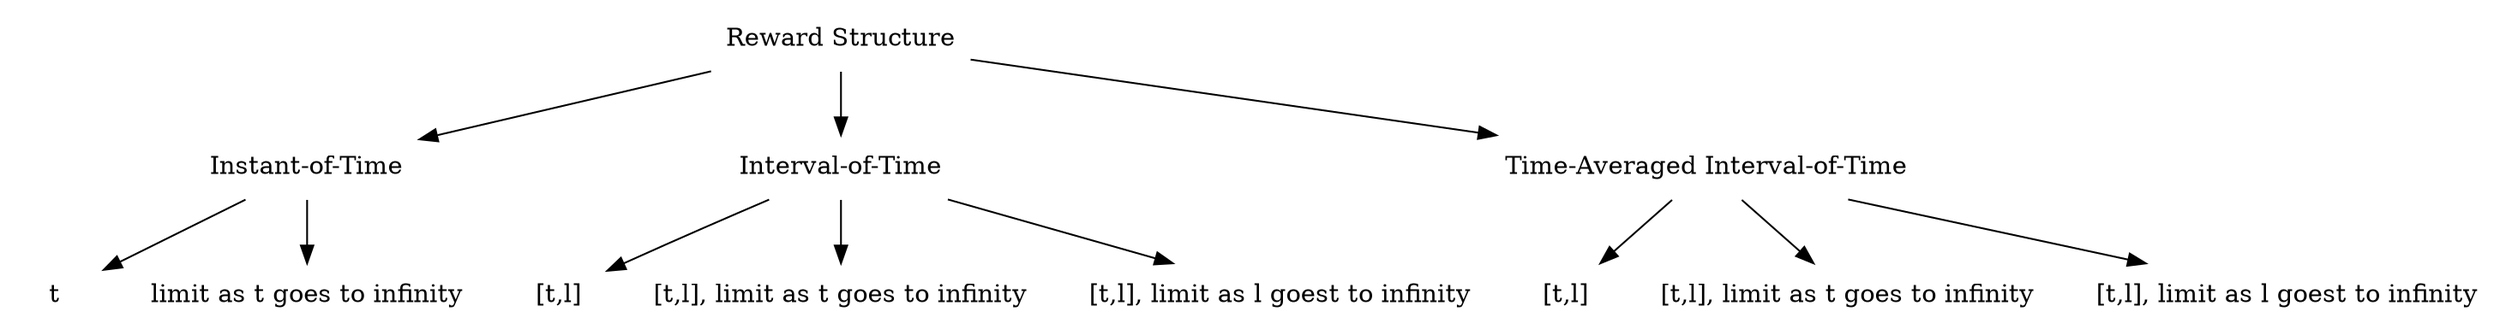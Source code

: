 digraph rewards {
	node [shape=plaintext];
	"Reward Structure" -> "Instant-of-Time";
	"Reward Structure" -> "Interval-of-Time";
	"Reward Structure" -> "Time-Averaged Interval-of-Time";
	"Instant-of-Time" -> "t";
	"Instant-of-Time" -> "limit as t goes to infinity";
	a [label="[t,l]"];
	b [label ="[t,l], limit as t goes to infinity"];
	c [label="[t,l], limit as l goest to infinity"];
	"Interval-of-Time" -> a;
	"Interval-of-Time" -> b;
	"Interval-of-Time" -> c;
	d [label="[t,l]"];
	e [label ="[t,l], limit as t goes to infinity"];
	f [label="[t,l], limit as l goest to infinity"];
	"Time-Averaged Interval-of-Time" -> d;
	"Time-Averaged Interval-of-Time" -> e;
	"Time-Averaged Interval-of-Time" -> f;
}